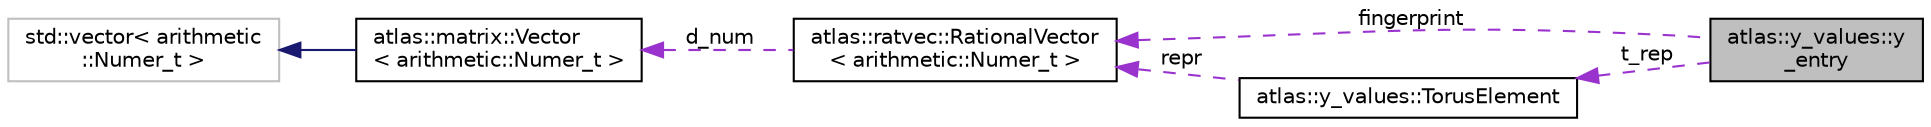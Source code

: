 digraph "atlas::y_values::y_entry"
{
  edge [fontname="Helvetica",fontsize="10",labelfontname="Helvetica",labelfontsize="10"];
  node [fontname="Helvetica",fontsize="10",shape=record];
  rankdir="LR";
  Node1 [label="atlas::y_values::y\l_entry",height=0.2,width=0.4,color="black", fillcolor="grey75", style="filled", fontcolor="black"];
  Node2 -> Node1 [dir="back",color="darkorchid3",fontsize="10",style="dashed",label=" t_rep" ,fontname="Helvetica"];
  Node2 [label="atlas::y_values::TorusElement",height=0.2,width=0.4,color="black", fillcolor="white", style="filled",URL="$classatlas_1_1y__values_1_1TorusElement.html"];
  Node3 -> Node2 [dir="back",color="darkorchid3",fontsize="10",style="dashed",label=" repr" ,fontname="Helvetica"];
  Node3 [label="atlas::ratvec::RationalVector\l\< arithmetic::Numer_t \>",height=0.2,width=0.4,color="black", fillcolor="white", style="filled",URL="$classatlas_1_1ratvec_1_1RationalVector.html"];
  Node4 -> Node3 [dir="back",color="darkorchid3",fontsize="10",style="dashed",label=" d_num" ,fontname="Helvetica"];
  Node4 [label="atlas::matrix::Vector\l\< arithmetic::Numer_t \>",height=0.2,width=0.4,color="black", fillcolor="white", style="filled",URL="$classatlas_1_1matrix_1_1Vector.html"];
  Node5 -> Node4 [dir="back",color="midnightblue",fontsize="10",style="solid",fontname="Helvetica"];
  Node5 [label="std::vector\< arithmetic\l::Numer_t  \>",height=0.2,width=0.4,color="grey75", fillcolor="white", style="filled"];
  Node3 -> Node1 [dir="back",color="darkorchid3",fontsize="10",style="dashed",label=" fingerprint" ,fontname="Helvetica"];
}
